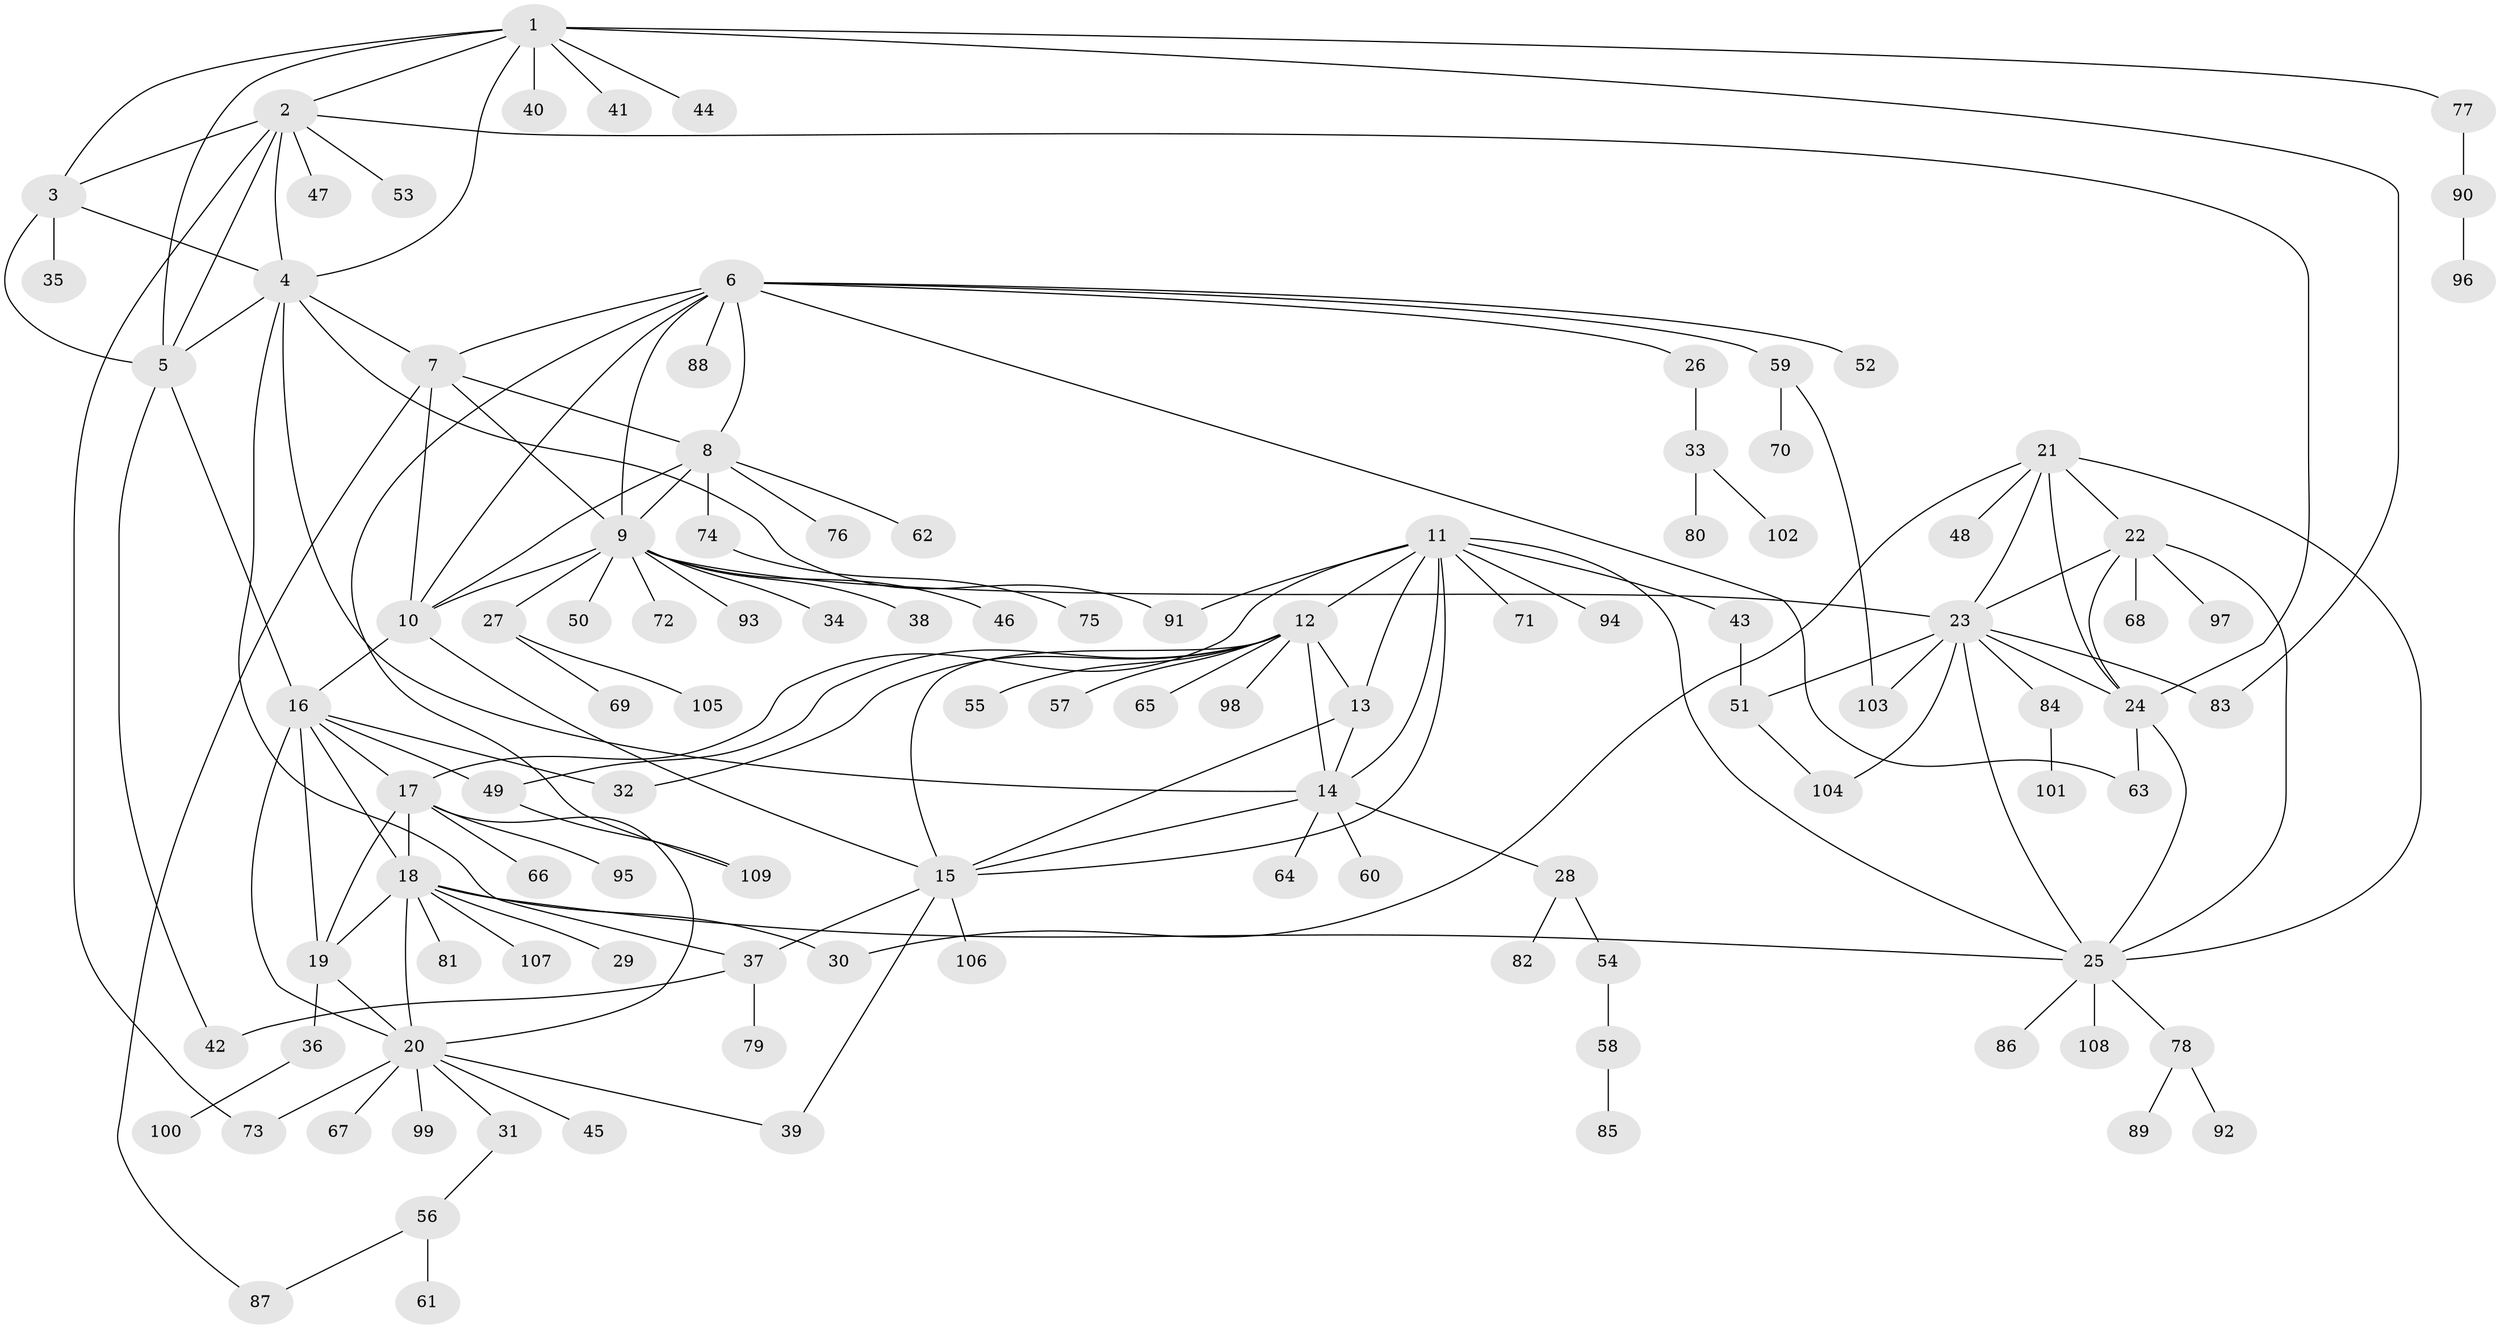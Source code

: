 // coarse degree distribution, {3: 0.0625, 1: 0.6875, 13: 0.03125, 2: 0.0625, 8: 0.03125, 4: 0.03125, 6: 0.03125, 7: 0.03125, 10: 0.03125}
// Generated by graph-tools (version 1.1) at 2025/58/03/04/25 21:58:17]
// undirected, 109 vertices, 159 edges
graph export_dot {
graph [start="1"]
  node [color=gray90,style=filled];
  1;
  2;
  3;
  4;
  5;
  6;
  7;
  8;
  9;
  10;
  11;
  12;
  13;
  14;
  15;
  16;
  17;
  18;
  19;
  20;
  21;
  22;
  23;
  24;
  25;
  26;
  27;
  28;
  29;
  30;
  31;
  32;
  33;
  34;
  35;
  36;
  37;
  38;
  39;
  40;
  41;
  42;
  43;
  44;
  45;
  46;
  47;
  48;
  49;
  50;
  51;
  52;
  53;
  54;
  55;
  56;
  57;
  58;
  59;
  60;
  61;
  62;
  63;
  64;
  65;
  66;
  67;
  68;
  69;
  70;
  71;
  72;
  73;
  74;
  75;
  76;
  77;
  78;
  79;
  80;
  81;
  82;
  83;
  84;
  85;
  86;
  87;
  88;
  89;
  90;
  91;
  92;
  93;
  94;
  95;
  96;
  97;
  98;
  99;
  100;
  101;
  102;
  103;
  104;
  105;
  106;
  107;
  108;
  109;
  1 -- 2;
  1 -- 3;
  1 -- 4;
  1 -- 5;
  1 -- 40;
  1 -- 41;
  1 -- 44;
  1 -- 77;
  1 -- 83;
  2 -- 3;
  2 -- 4;
  2 -- 5;
  2 -- 24;
  2 -- 47;
  2 -- 53;
  2 -- 73;
  3 -- 4;
  3 -- 5;
  3 -- 35;
  4 -- 5;
  4 -- 7;
  4 -- 14;
  4 -- 37;
  4 -- 91;
  5 -- 16;
  5 -- 42;
  6 -- 7;
  6 -- 8;
  6 -- 9;
  6 -- 10;
  6 -- 26;
  6 -- 52;
  6 -- 59;
  6 -- 63;
  6 -- 88;
  6 -- 109;
  7 -- 8;
  7 -- 9;
  7 -- 10;
  7 -- 87;
  8 -- 9;
  8 -- 10;
  8 -- 62;
  8 -- 74;
  8 -- 76;
  9 -- 10;
  9 -- 23;
  9 -- 27;
  9 -- 34;
  9 -- 38;
  9 -- 46;
  9 -- 50;
  9 -- 72;
  9 -- 93;
  10 -- 15;
  10 -- 16;
  11 -- 12;
  11 -- 13;
  11 -- 14;
  11 -- 15;
  11 -- 17;
  11 -- 25;
  11 -- 43;
  11 -- 71;
  11 -- 91;
  11 -- 94;
  12 -- 13;
  12 -- 14;
  12 -- 15;
  12 -- 32;
  12 -- 49;
  12 -- 55;
  12 -- 57;
  12 -- 65;
  12 -- 98;
  13 -- 14;
  13 -- 15;
  14 -- 15;
  14 -- 28;
  14 -- 60;
  14 -- 64;
  15 -- 37;
  15 -- 39;
  15 -- 106;
  16 -- 17;
  16 -- 18;
  16 -- 19;
  16 -- 20;
  16 -- 32;
  16 -- 49;
  17 -- 18;
  17 -- 19;
  17 -- 20;
  17 -- 66;
  17 -- 95;
  18 -- 19;
  18 -- 20;
  18 -- 25;
  18 -- 29;
  18 -- 30;
  18 -- 81;
  18 -- 107;
  19 -- 20;
  19 -- 36;
  20 -- 31;
  20 -- 39;
  20 -- 45;
  20 -- 67;
  20 -- 73;
  20 -- 99;
  21 -- 22;
  21 -- 23;
  21 -- 24;
  21 -- 25;
  21 -- 30;
  21 -- 48;
  22 -- 23;
  22 -- 24;
  22 -- 25;
  22 -- 68;
  22 -- 97;
  23 -- 24;
  23 -- 25;
  23 -- 51;
  23 -- 83;
  23 -- 84;
  23 -- 103;
  23 -- 104;
  24 -- 25;
  24 -- 63;
  25 -- 78;
  25 -- 86;
  25 -- 108;
  26 -- 33;
  27 -- 69;
  27 -- 105;
  28 -- 54;
  28 -- 82;
  31 -- 56;
  33 -- 80;
  33 -- 102;
  36 -- 100;
  37 -- 42;
  37 -- 79;
  43 -- 51;
  49 -- 109;
  51 -- 104;
  54 -- 58;
  56 -- 61;
  56 -- 87;
  58 -- 85;
  59 -- 70;
  59 -- 103;
  74 -- 75;
  77 -- 90;
  78 -- 89;
  78 -- 92;
  84 -- 101;
  90 -- 96;
}
